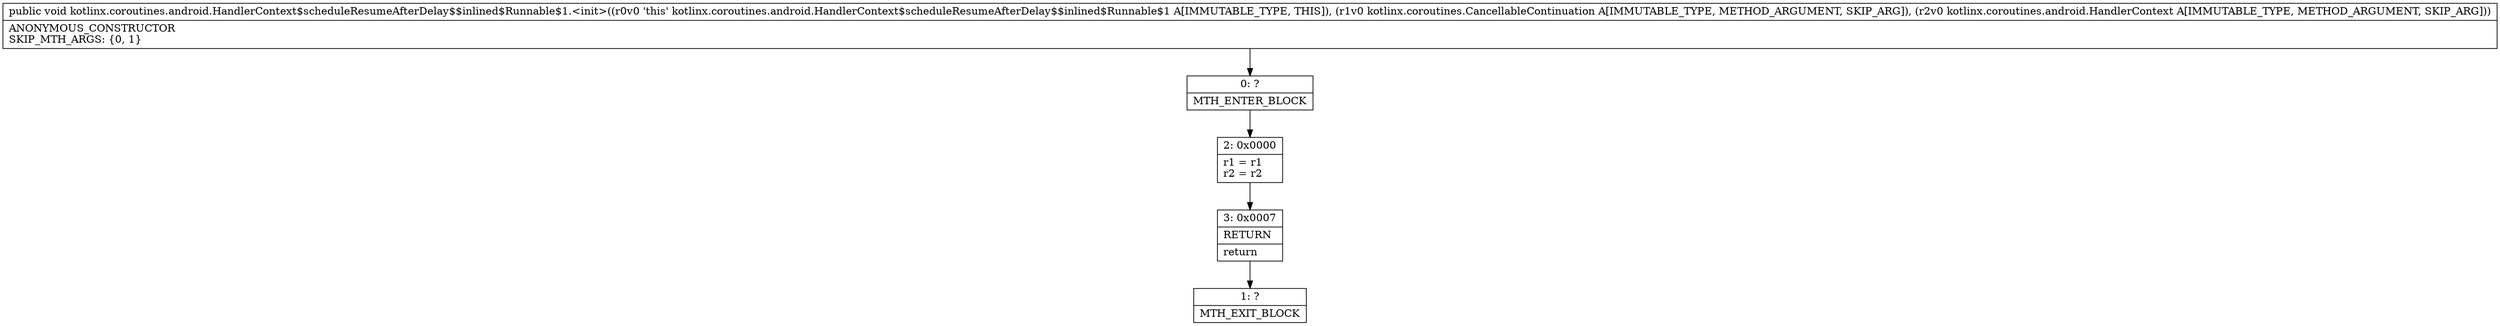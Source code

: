 digraph "CFG forkotlinx.coroutines.android.HandlerContext$scheduleResumeAfterDelay$$inlined$Runnable$1.\<init\>(Lkotlinx\/coroutines\/CancellableContinuation;Lkotlinx\/coroutines\/android\/HandlerContext;)V" {
Node_0 [shape=record,label="{0\:\ ?|MTH_ENTER_BLOCK\l}"];
Node_2 [shape=record,label="{2\:\ 0x0000|r1 = r1\lr2 = r2\l}"];
Node_3 [shape=record,label="{3\:\ 0x0007|RETURN\l|return\l}"];
Node_1 [shape=record,label="{1\:\ ?|MTH_EXIT_BLOCK\l}"];
MethodNode[shape=record,label="{public void kotlinx.coroutines.android.HandlerContext$scheduleResumeAfterDelay$$inlined$Runnable$1.\<init\>((r0v0 'this' kotlinx.coroutines.android.HandlerContext$scheduleResumeAfterDelay$$inlined$Runnable$1 A[IMMUTABLE_TYPE, THIS]), (r1v0 kotlinx.coroutines.CancellableContinuation A[IMMUTABLE_TYPE, METHOD_ARGUMENT, SKIP_ARG]), (r2v0 kotlinx.coroutines.android.HandlerContext A[IMMUTABLE_TYPE, METHOD_ARGUMENT, SKIP_ARG]))  | ANONYMOUS_CONSTRUCTOR\lSKIP_MTH_ARGS: \{0, 1\}\l}"];
MethodNode -> Node_0;Node_0 -> Node_2;
Node_2 -> Node_3;
Node_3 -> Node_1;
}

